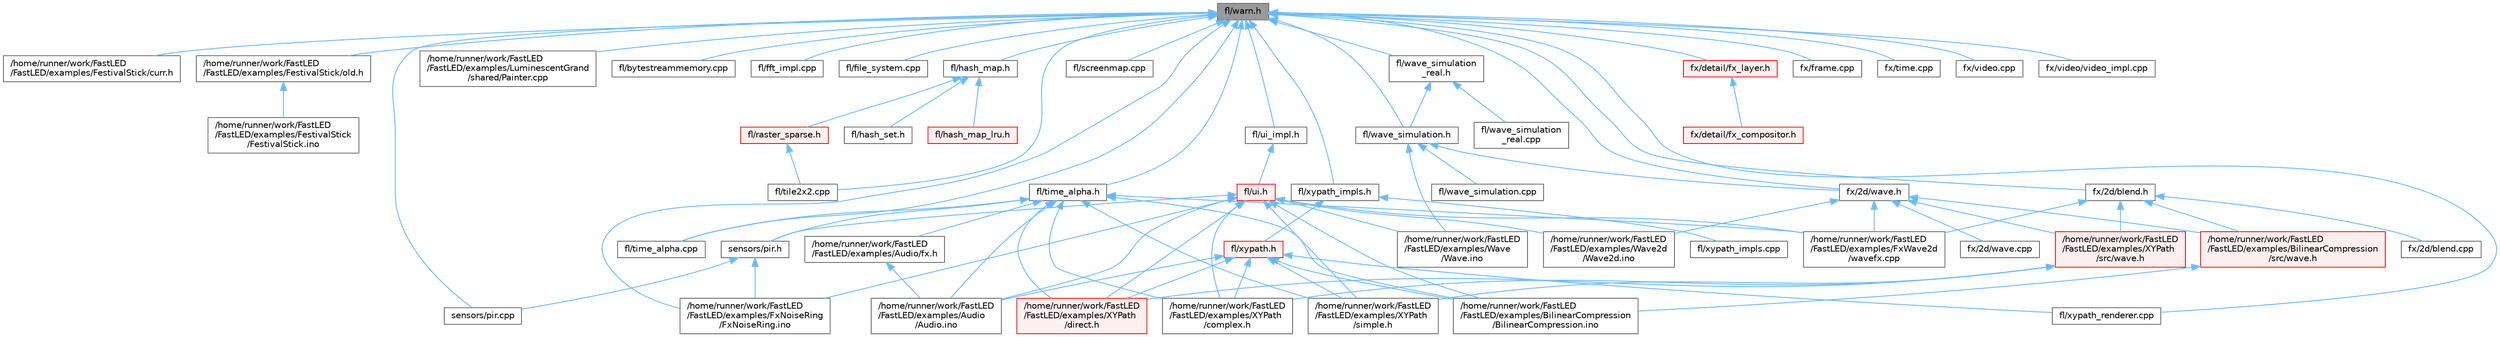 digraph "fl/warn.h"
{
 // INTERACTIVE_SVG=YES
 // LATEX_PDF_SIZE
  bgcolor="transparent";
  edge [fontname=Helvetica,fontsize=10,labelfontname=Helvetica,labelfontsize=10];
  node [fontname=Helvetica,fontsize=10,shape=box,height=0.2,width=0.4];
  Node1 [id="Node000001",label="fl/warn.h",height=0.2,width=0.4,color="gray40", fillcolor="grey60", style="filled", fontcolor="black",tooltip=" "];
  Node1 -> Node2 [id="edge1_Node000001_Node000002",dir="back",color="steelblue1",style="solid",tooltip=" "];
  Node2 [id="Node000002",label="/home/runner/work/FastLED\l/FastLED/examples/FestivalStick/curr.h",height=0.2,width=0.4,color="grey40", fillcolor="white", style="filled",URL="$d4/d06/curr_8h.html",tooltip=" "];
  Node1 -> Node3 [id="edge2_Node000001_Node000003",dir="back",color="steelblue1",style="solid",tooltip=" "];
  Node3 [id="Node000003",label="/home/runner/work/FastLED\l/FastLED/examples/FestivalStick/old.h",height=0.2,width=0.4,color="grey40", fillcolor="white", style="filled",URL="$d7/da1/old_8h.html",tooltip=" "];
  Node3 -> Node4 [id="edge3_Node000003_Node000004",dir="back",color="steelblue1",style="solid",tooltip=" "];
  Node4 [id="Node000004",label="/home/runner/work/FastLED\l/FastLED/examples/FestivalStick\l/FestivalStick.ino",height=0.2,width=0.4,color="grey40", fillcolor="white", style="filled",URL="$dd/d43/_festival_stick_8ino.html",tooltip=" "];
  Node1 -> Node5 [id="edge4_Node000001_Node000005",dir="back",color="steelblue1",style="solid",tooltip=" "];
  Node5 [id="Node000005",label="/home/runner/work/FastLED\l/FastLED/examples/FxNoiseRing\l/FxNoiseRing.ino",height=0.2,width=0.4,color="grey40", fillcolor="white", style="filled",URL="$d3/dac/_fx_noise_ring_8ino.html",tooltip=" "];
  Node1 -> Node6 [id="edge5_Node000001_Node000006",dir="back",color="steelblue1",style="solid",tooltip=" "];
  Node6 [id="Node000006",label="/home/runner/work/FastLED\l/FastLED/examples/LuminescentGrand\l/shared/Painter.cpp",height=0.2,width=0.4,color="grey40", fillcolor="white", style="filled",URL="$db/d33/_painter_8cpp.html",tooltip=" "];
  Node1 -> Node7 [id="edge6_Node000001_Node000007",dir="back",color="steelblue1",style="solid",tooltip=" "];
  Node7 [id="Node000007",label="fl/bytestreammemory.cpp",height=0.2,width=0.4,color="grey40", fillcolor="white", style="filled",URL="$de/d95/bytestreammemory_8cpp.html",tooltip=" "];
  Node1 -> Node8 [id="edge7_Node000001_Node000008",dir="back",color="steelblue1",style="solid",tooltip=" "];
  Node8 [id="Node000008",label="fl/fft_impl.cpp",height=0.2,width=0.4,color="grey40", fillcolor="white", style="filled",URL="$d1/dff/fft__impl_8cpp.html",tooltip=" "];
  Node1 -> Node9 [id="edge8_Node000001_Node000009",dir="back",color="steelblue1",style="solid",tooltip=" "];
  Node9 [id="Node000009",label="fl/file_system.cpp",height=0.2,width=0.4,color="grey40", fillcolor="white", style="filled",URL="$d4/d37/file__system_8cpp.html",tooltip=" "];
  Node1 -> Node10 [id="edge9_Node000001_Node000010",dir="back",color="steelblue1",style="solid",tooltip=" "];
  Node10 [id="Node000010",label="fl/hash_map.h",height=0.2,width=0.4,color="grey40", fillcolor="white", style="filled",URL="$d6/d13/hash__map_8h.html",tooltip=" "];
  Node10 -> Node11 [id="edge10_Node000010_Node000011",dir="back",color="steelblue1",style="solid",tooltip=" "];
  Node11 [id="Node000011",label="fl/hash_map_lru.h",height=0.2,width=0.4,color="red", fillcolor="#FFF0F0", style="filled",URL="$dd/d0c/hash__map__lru_8h.html",tooltip=" "];
  Node10 -> Node14 [id="edge11_Node000010_Node000014",dir="back",color="steelblue1",style="solid",tooltip=" "];
  Node14 [id="Node000014",label="fl/hash_set.h",height=0.2,width=0.4,color="grey40", fillcolor="white", style="filled",URL="$dc/de3/hash__set_8h.html",tooltip=" "];
  Node10 -> Node15 [id="edge12_Node000010_Node000015",dir="back",color="steelblue1",style="solid",tooltip=" "];
  Node15 [id="Node000015",label="fl/raster_sparse.h",height=0.2,width=0.4,color="red", fillcolor="#FFF0F0", style="filled",URL="$d4/df9/raster__sparse_8h.html",tooltip=" "];
  Node15 -> Node27 [id="edge13_Node000015_Node000027",dir="back",color="steelblue1",style="solid",tooltip=" "];
  Node27 [id="Node000027",label="fl/tile2x2.cpp",height=0.2,width=0.4,color="grey40", fillcolor="white", style="filled",URL="$db/d15/tile2x2_8cpp.html",tooltip=" "];
  Node1 -> Node31 [id="edge14_Node000001_Node000031",dir="back",color="steelblue1",style="solid",tooltip=" "];
  Node31 [id="Node000031",label="fl/screenmap.cpp",height=0.2,width=0.4,color="grey40", fillcolor="white", style="filled",URL="$d9/d6f/screenmap_8cpp.html",tooltip=" "];
  Node1 -> Node27 [id="edge15_Node000001_Node000027",dir="back",color="steelblue1",style="solid",tooltip=" "];
  Node1 -> Node32 [id="edge16_Node000001_Node000032",dir="back",color="steelblue1",style="solid",tooltip=" "];
  Node32 [id="Node000032",label="fl/time_alpha.cpp",height=0.2,width=0.4,color="grey40", fillcolor="white", style="filled",URL="$d6/d07/time__alpha_8cpp.html",tooltip=" "];
  Node1 -> Node33 [id="edge17_Node000001_Node000033",dir="back",color="steelblue1",style="solid",tooltip=" "];
  Node33 [id="Node000033",label="fl/time_alpha.h",height=0.2,width=0.4,color="grey40", fillcolor="white", style="filled",URL="$d0/d87/time__alpha_8h.html",tooltip=" "];
  Node33 -> Node17 [id="edge18_Node000033_Node000017",dir="back",color="steelblue1",style="solid",tooltip=" "];
  Node17 [id="Node000017",label="/home/runner/work/FastLED\l/FastLED/examples/Audio\l/Audio.ino",height=0.2,width=0.4,color="grey40", fillcolor="white", style="filled",URL="$dc/d5d/_audio_8ino.html",tooltip=" "];
  Node33 -> Node34 [id="edge19_Node000033_Node000034",dir="back",color="steelblue1",style="solid",tooltip=" "];
  Node34 [id="Node000034",label="/home/runner/work/FastLED\l/FastLED/examples/Audio/fx.h",height=0.2,width=0.4,color="grey40", fillcolor="white", style="filled",URL="$db/d85/examples_2_audio_2fx_8h.html",tooltip=" "];
  Node34 -> Node17 [id="edge20_Node000034_Node000017",dir="back",color="steelblue1",style="solid",tooltip=" "];
  Node33 -> Node18 [id="edge21_Node000033_Node000018",dir="back",color="steelblue1",style="solid",tooltip=" "];
  Node18 [id="Node000018",label="/home/runner/work/FastLED\l/FastLED/examples/BilinearCompression\l/BilinearCompression.ino",height=0.2,width=0.4,color="grey40", fillcolor="white", style="filled",URL="$da/d05/_bilinear_compression_8ino.html",tooltip=" "];
  Node33 -> Node35 [id="edge22_Node000033_Node000035",dir="back",color="steelblue1",style="solid",tooltip=" "];
  Node35 [id="Node000035",label="/home/runner/work/FastLED\l/FastLED/examples/FxWave2d\l/wavefx.cpp",height=0.2,width=0.4,color="grey40", fillcolor="white", style="filled",URL="$d9/d29/wavefx_8cpp.html",tooltip=" "];
  Node33 -> Node21 [id="edge23_Node000033_Node000021",dir="back",color="steelblue1",style="solid",tooltip=" "];
  Node21 [id="Node000021",label="/home/runner/work/FastLED\l/FastLED/examples/XYPath\l/complex.h",height=0.2,width=0.4,color="grey40", fillcolor="white", style="filled",URL="$d7/d3b/complex_8h.html",tooltip=" "];
  Node33 -> Node22 [id="edge24_Node000033_Node000022",dir="back",color="steelblue1",style="solid",tooltip=" "];
  Node22 [id="Node000022",label="/home/runner/work/FastLED\l/FastLED/examples/XYPath\l/direct.h",height=0.2,width=0.4,color="red", fillcolor="#FFF0F0", style="filled",URL="$d6/daf/direct_8h.html",tooltip=" "];
  Node33 -> Node24 [id="edge25_Node000033_Node000024",dir="back",color="steelblue1",style="solid",tooltip=" "];
  Node24 [id="Node000024",label="/home/runner/work/FastLED\l/FastLED/examples/XYPath\l/simple.h",height=0.2,width=0.4,color="grey40", fillcolor="white", style="filled",URL="$d8/d14/simple_8h.html",tooltip=" "];
  Node33 -> Node32 [id="edge26_Node000033_Node000032",dir="back",color="steelblue1",style="solid",tooltip=" "];
  Node33 -> Node36 [id="edge27_Node000033_Node000036",dir="back",color="steelblue1",style="solid",tooltip=" "];
  Node36 [id="Node000036",label="sensors/pir.h",height=0.2,width=0.4,color="grey40", fillcolor="white", style="filled",URL="$d9/dd3/pir_8h.html",tooltip=" "];
  Node36 -> Node5 [id="edge28_Node000036_Node000005",dir="back",color="steelblue1",style="solid",tooltip=" "];
  Node36 -> Node37 [id="edge29_Node000036_Node000037",dir="back",color="steelblue1",style="solid",tooltip=" "];
  Node37 [id="Node000037",label="sensors/pir.cpp",height=0.2,width=0.4,color="grey40", fillcolor="white", style="filled",URL="$d2/da7/pir_8cpp.html",tooltip=" "];
  Node1 -> Node38 [id="edge30_Node000001_Node000038",dir="back",color="steelblue1",style="solid",tooltip=" "];
  Node38 [id="Node000038",label="fl/ui_impl.h",height=0.2,width=0.4,color="grey40", fillcolor="white", style="filled",URL="$d6/dc0/ui__impl_8h.html",tooltip=" "];
  Node38 -> Node39 [id="edge31_Node000038_Node000039",dir="back",color="steelblue1",style="solid",tooltip=" "];
  Node39 [id="Node000039",label="fl/ui.h",height=0.2,width=0.4,color="red", fillcolor="#FFF0F0", style="filled",URL="$d9/d3b/ui_8h.html",tooltip=" "];
  Node39 -> Node17 [id="edge32_Node000039_Node000017",dir="back",color="steelblue1",style="solid",tooltip=" "];
  Node39 -> Node18 [id="edge33_Node000039_Node000018",dir="back",color="steelblue1",style="solid",tooltip=" "];
  Node39 -> Node5 [id="edge34_Node000039_Node000005",dir="back",color="steelblue1",style="solid",tooltip=" "];
  Node39 -> Node35 [id="edge35_Node000039_Node000035",dir="back",color="steelblue1",style="solid",tooltip=" "];
  Node39 -> Node50 [id="edge36_Node000039_Node000050",dir="back",color="steelblue1",style="solid",tooltip=" "];
  Node50 [id="Node000050",label="/home/runner/work/FastLED\l/FastLED/examples/Wave\l/Wave.ino",height=0.2,width=0.4,color="grey40", fillcolor="white", style="filled",URL="$d1/d16/_wave_8ino.html",tooltip=" "];
  Node39 -> Node51 [id="edge37_Node000039_Node000051",dir="back",color="steelblue1",style="solid",tooltip=" "];
  Node51 [id="Node000051",label="/home/runner/work/FastLED\l/FastLED/examples/Wave2d\l/Wave2d.ino",height=0.2,width=0.4,color="grey40", fillcolor="white", style="filled",URL="$dd/d44/_wave2d_8ino.html",tooltip=" "];
  Node39 -> Node21 [id="edge38_Node000039_Node000021",dir="back",color="steelblue1",style="solid",tooltip=" "];
  Node39 -> Node22 [id="edge39_Node000039_Node000022",dir="back",color="steelblue1",style="solid",tooltip=" "];
  Node39 -> Node24 [id="edge40_Node000039_Node000024",dir="back",color="steelblue1",style="solid",tooltip=" "];
  Node39 -> Node36 [id="edge41_Node000039_Node000036",dir="back",color="steelblue1",style="solid",tooltip=" "];
  Node1 -> Node59 [id="edge42_Node000001_Node000059",dir="back",color="steelblue1",style="solid",tooltip=" "];
  Node59 [id="Node000059",label="fl/wave_simulation.h",height=0.2,width=0.4,color="grey40", fillcolor="white", style="filled",URL="$dc/d36/wave__simulation_8h.html",tooltip=" "];
  Node59 -> Node50 [id="edge43_Node000059_Node000050",dir="back",color="steelblue1",style="solid",tooltip=" "];
  Node59 -> Node60 [id="edge44_Node000059_Node000060",dir="back",color="steelblue1",style="solid",tooltip=" "];
  Node60 [id="Node000060",label="fl/wave_simulation.cpp",height=0.2,width=0.4,color="grey40", fillcolor="white", style="filled",URL="$de/d8c/wave__simulation_8cpp.html",tooltip=" "];
  Node59 -> Node61 [id="edge45_Node000059_Node000061",dir="back",color="steelblue1",style="solid",tooltip=" "];
  Node61 [id="Node000061",label="fx/2d/wave.h",height=0.2,width=0.4,color="grey40", fillcolor="white", style="filled",URL="$de/de9/src_2fx_22d_2wave_8h.html",tooltip=" "];
  Node61 -> Node19 [id="edge46_Node000061_Node000019",dir="back",color="steelblue1",style="solid",tooltip=" "];
  Node19 [id="Node000019",label="/home/runner/work/FastLED\l/FastLED/examples/BilinearCompression\l/src/wave.h",height=0.2,width=0.4,color="red", fillcolor="#FFF0F0", style="filled",URL="$d5/d16/examples_2_bilinear_compression_2src_2wave_8h.html",tooltip=" "];
  Node19 -> Node18 [id="edge47_Node000019_Node000018",dir="back",color="steelblue1",style="solid",tooltip=" "];
  Node61 -> Node35 [id="edge48_Node000061_Node000035",dir="back",color="steelblue1",style="solid",tooltip=" "];
  Node61 -> Node51 [id="edge49_Node000061_Node000051",dir="back",color="steelblue1",style="solid",tooltip=" "];
  Node61 -> Node25 [id="edge50_Node000061_Node000025",dir="back",color="steelblue1",style="solid",tooltip=" "];
  Node25 [id="Node000025",label="/home/runner/work/FastLED\l/FastLED/examples/XYPath\l/src/wave.h",height=0.2,width=0.4,color="red", fillcolor="#FFF0F0", style="filled",URL="$db/dd3/examples_2_x_y_path_2src_2wave_8h.html",tooltip=" "];
  Node25 -> Node21 [id="edge51_Node000025_Node000021",dir="back",color="steelblue1",style="solid",tooltip=" "];
  Node25 -> Node22 [id="edge52_Node000025_Node000022",dir="back",color="steelblue1",style="solid",tooltip=" "];
  Node25 -> Node24 [id="edge53_Node000025_Node000024",dir="back",color="steelblue1",style="solid",tooltip=" "];
  Node61 -> Node62 [id="edge54_Node000061_Node000062",dir="back",color="steelblue1",style="solid",tooltip=" "];
  Node62 [id="Node000062",label="fx/2d/wave.cpp",height=0.2,width=0.4,color="grey40", fillcolor="white", style="filled",URL="$d4/d7c/src_2fx_22d_2wave_8cpp.html",tooltip=" "];
  Node1 -> Node63 [id="edge55_Node000001_Node000063",dir="back",color="steelblue1",style="solid",tooltip=" "];
  Node63 [id="Node000063",label="fl/wave_simulation\l_real.h",height=0.2,width=0.4,color="grey40", fillcolor="white", style="filled",URL="$dd/d8e/wave__simulation__real_8h.html",tooltip=" "];
  Node63 -> Node59 [id="edge56_Node000063_Node000059",dir="back",color="steelblue1",style="solid",tooltip=" "];
  Node63 -> Node64 [id="edge57_Node000063_Node000064",dir="back",color="steelblue1",style="solid",tooltip=" "];
  Node64 [id="Node000064",label="fl/wave_simulation\l_real.cpp",height=0.2,width=0.4,color="grey40", fillcolor="white", style="filled",URL="$d8/da2/wave__simulation__real_8cpp.html",tooltip=" "];
  Node1 -> Node65 [id="edge58_Node000001_Node000065",dir="back",color="steelblue1",style="solid",tooltip=" "];
  Node65 [id="Node000065",label="fl/xypath_impls.h",height=0.2,width=0.4,color="grey40", fillcolor="white", style="filled",URL="$d8/d5f/xypath__impls_8h.html",tooltip=" "];
  Node65 -> Node66 [id="edge59_Node000065_Node000066",dir="back",color="steelblue1",style="solid",tooltip=" "];
  Node66 [id="Node000066",label="fl/xypath.h",height=0.2,width=0.4,color="red", fillcolor="#FFF0F0", style="filled",URL="$d5/df2/xypath_8h.html",tooltip=" "];
  Node66 -> Node17 [id="edge60_Node000066_Node000017",dir="back",color="steelblue1",style="solid",tooltip=" "];
  Node66 -> Node18 [id="edge61_Node000066_Node000018",dir="back",color="steelblue1",style="solid",tooltip=" "];
  Node66 -> Node21 [id="edge62_Node000066_Node000021",dir="back",color="steelblue1",style="solid",tooltip=" "];
  Node66 -> Node22 [id="edge63_Node000066_Node000022",dir="back",color="steelblue1",style="solid",tooltip=" "];
  Node66 -> Node24 [id="edge64_Node000066_Node000024",dir="back",color="steelblue1",style="solid",tooltip=" "];
  Node66 -> Node71 [id="edge65_Node000066_Node000071",dir="back",color="steelblue1",style="solid",tooltip=" "];
  Node71 [id="Node000071",label="fl/xypath_renderer.cpp",height=0.2,width=0.4,color="grey40", fillcolor="white", style="filled",URL="$d2/d31/xypath__renderer_8cpp.html",tooltip=" "];
  Node65 -> Node29 [id="edge66_Node000065_Node000029",dir="back",color="steelblue1",style="solid",tooltip=" "];
  Node29 [id="Node000029",label="fl/xypath_impls.cpp",height=0.2,width=0.4,color="grey40", fillcolor="white", style="filled",URL="$d4/db1/xypath__impls_8cpp.html",tooltip=" "];
  Node1 -> Node71 [id="edge67_Node000001_Node000071",dir="back",color="steelblue1",style="solid",tooltip=" "];
  Node1 -> Node72 [id="edge68_Node000001_Node000072",dir="back",color="steelblue1",style="solid",tooltip=" "];
  Node72 [id="Node000072",label="fx/2d/blend.h",height=0.2,width=0.4,color="grey40", fillcolor="white", style="filled",URL="$d8/d4e/blend_8h.html",tooltip=" "];
  Node72 -> Node19 [id="edge69_Node000072_Node000019",dir="back",color="steelblue1",style="solid",tooltip=" "];
  Node72 -> Node35 [id="edge70_Node000072_Node000035",dir="back",color="steelblue1",style="solid",tooltip=" "];
  Node72 -> Node25 [id="edge71_Node000072_Node000025",dir="back",color="steelblue1",style="solid",tooltip=" "];
  Node72 -> Node73 [id="edge72_Node000072_Node000073",dir="back",color="steelblue1",style="solid",tooltip=" "];
  Node73 [id="Node000073",label="fx/2d/blend.cpp",height=0.2,width=0.4,color="grey40", fillcolor="white", style="filled",URL="$d7/d68/blend_8cpp.html",tooltip=" "];
  Node1 -> Node61 [id="edge73_Node000001_Node000061",dir="back",color="steelblue1",style="solid",tooltip=" "];
  Node1 -> Node74 [id="edge74_Node000001_Node000074",dir="back",color="steelblue1",style="solid",tooltip=" "];
  Node74 [id="Node000074",label="fx/detail/fx_layer.h",height=0.2,width=0.4,color="red", fillcolor="#FFF0F0", style="filled",URL="$d7/d2f/fx__layer_8h.html",tooltip=" "];
  Node74 -> Node75 [id="edge75_Node000074_Node000075",dir="back",color="steelblue1",style="solid",tooltip=" "];
  Node75 [id="Node000075",label="fx/detail/fx_compositor.h",height=0.2,width=0.4,color="red", fillcolor="#FFF0F0", style="filled",URL="$d5/d6b/fx__compositor_8h.html",tooltip=" "];
  Node1 -> Node76 [id="edge76_Node000001_Node000076",dir="back",color="steelblue1",style="solid",tooltip=" "];
  Node76 [id="Node000076",label="fx/frame.cpp",height=0.2,width=0.4,color="grey40", fillcolor="white", style="filled",URL="$da/d14/frame_8cpp.html",tooltip=" "];
  Node1 -> Node77 [id="edge77_Node000001_Node000077",dir="back",color="steelblue1",style="solid",tooltip=" "];
  Node77 [id="Node000077",label="fx/time.cpp",height=0.2,width=0.4,color="grey40", fillcolor="white", style="filled",URL="$de/daf/time_8cpp.html",tooltip=" "];
  Node1 -> Node78 [id="edge78_Node000001_Node000078",dir="back",color="steelblue1",style="solid",tooltip=" "];
  Node78 [id="Node000078",label="fx/video.cpp",height=0.2,width=0.4,color="grey40", fillcolor="white", style="filled",URL="$d0/d05/video_8cpp.html",tooltip=" "];
  Node1 -> Node79 [id="edge79_Node000001_Node000079",dir="back",color="steelblue1",style="solid",tooltip=" "];
  Node79 [id="Node000079",label="fx/video/video_impl.cpp",height=0.2,width=0.4,color="grey40", fillcolor="white", style="filled",URL="$d0/d7f/video__impl_8cpp.html",tooltip=" "];
  Node1 -> Node37 [id="edge80_Node000001_Node000037",dir="back",color="steelblue1",style="solid",tooltip=" "];
}
